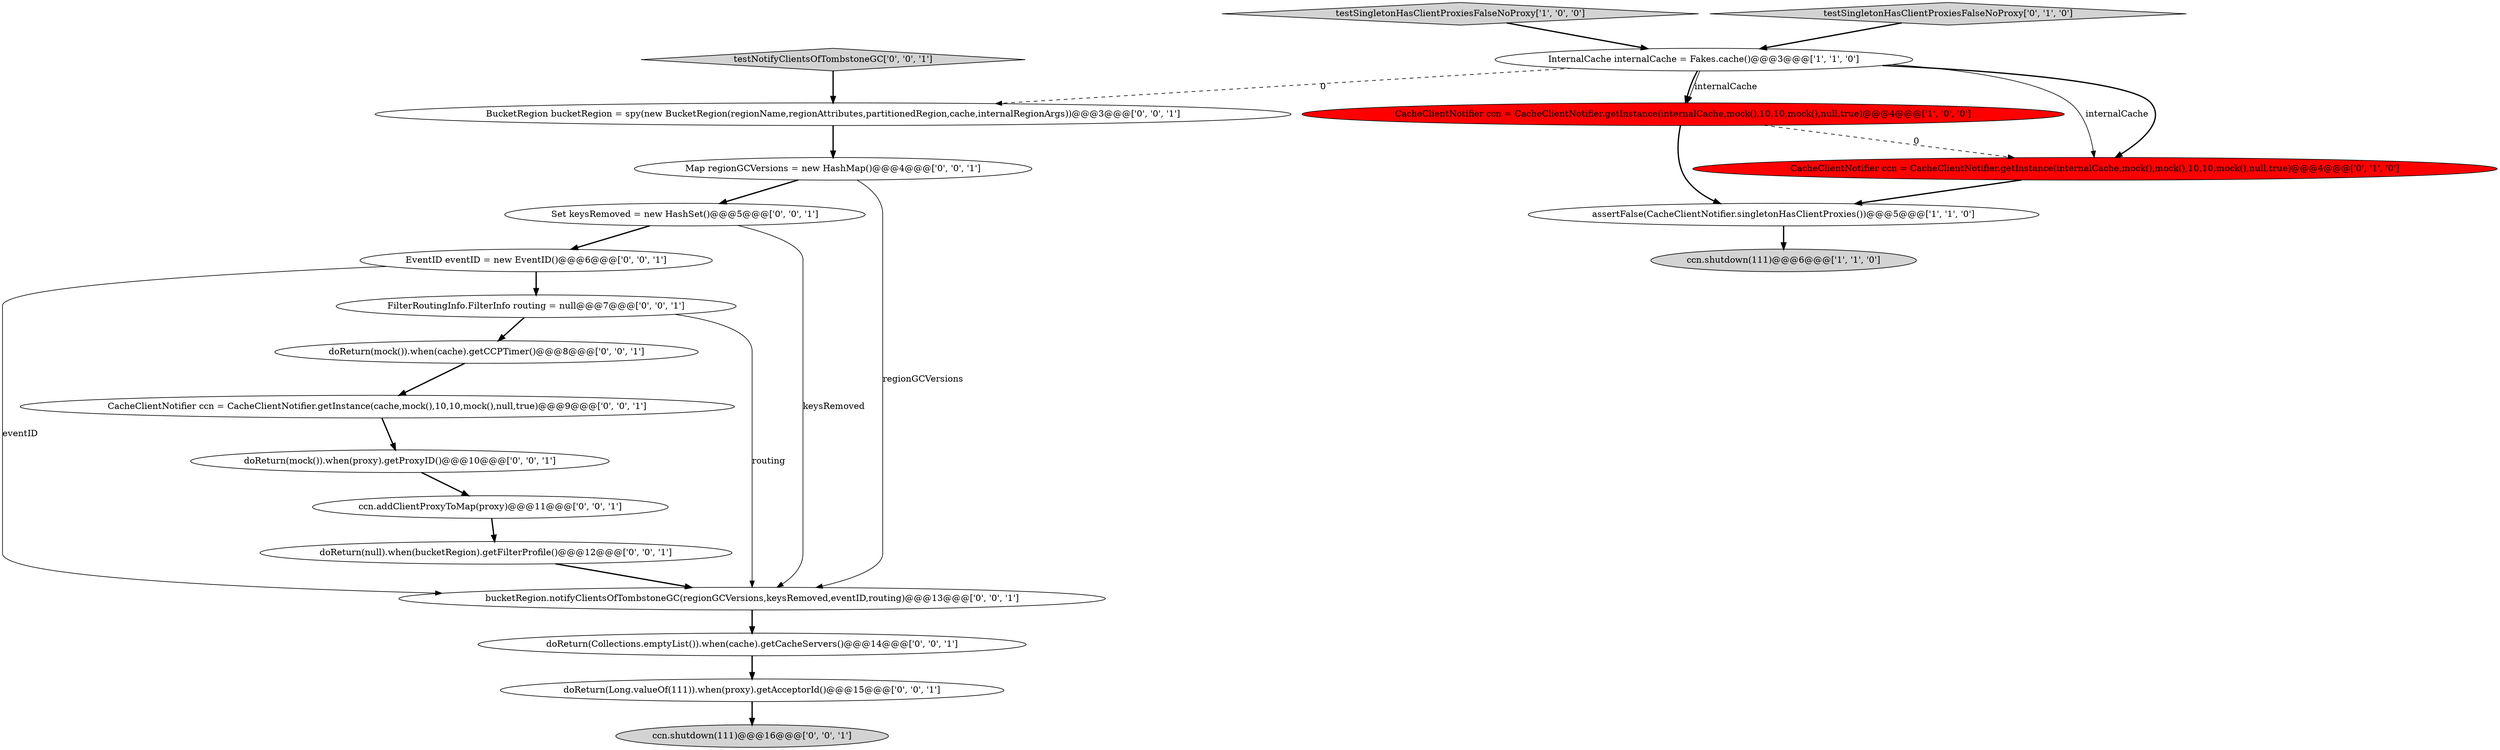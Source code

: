 digraph {
13 [style = filled, label = "doReturn(null).when(bucketRegion).getFilterProfile()@@@12@@@['0', '0', '1']", fillcolor = white, shape = ellipse image = "AAA0AAABBB3BBB"];
5 [style = filled, label = "CacheClientNotifier ccn = CacheClientNotifier.getInstance(internalCache,mock(),mock(),10,10,mock(),null,true)@@@4@@@['0', '1', '0']", fillcolor = red, shape = ellipse image = "AAA1AAABBB2BBB"];
11 [style = filled, label = "doReturn(mock()).when(cache).getCCPTimer()@@@8@@@['0', '0', '1']", fillcolor = white, shape = ellipse image = "AAA0AAABBB3BBB"];
4 [style = filled, label = "testSingletonHasClientProxiesFalseNoProxy['1', '0', '0']", fillcolor = lightgray, shape = diamond image = "AAA0AAABBB1BBB"];
3 [style = filled, label = "InternalCache internalCache = Fakes.cache()@@@3@@@['1', '1', '0']", fillcolor = white, shape = ellipse image = "AAA0AAABBB1BBB"];
12 [style = filled, label = "ccn.addClientProxyToMap(proxy)@@@11@@@['0', '0', '1']", fillcolor = white, shape = ellipse image = "AAA0AAABBB3BBB"];
0 [style = filled, label = "assertFalse(CacheClientNotifier.singletonHasClientProxies())@@@5@@@['1', '1', '0']", fillcolor = white, shape = ellipse image = "AAA0AAABBB1BBB"];
9 [style = filled, label = "doReturn(mock()).when(proxy).getProxyID()@@@10@@@['0', '0', '1']", fillcolor = white, shape = ellipse image = "AAA0AAABBB3BBB"];
2 [style = filled, label = "ccn.shutdown(111)@@@6@@@['1', '1', '0']", fillcolor = lightgray, shape = ellipse image = "AAA0AAABBB1BBB"];
7 [style = filled, label = "BucketRegion bucketRegion = spy(new BucketRegion(regionName,regionAttributes,partitionedRegion,cache,internalRegionArgs))@@@3@@@['0', '0', '1']", fillcolor = white, shape = ellipse image = "AAA0AAABBB3BBB"];
14 [style = filled, label = "Set keysRemoved = new HashSet()@@@5@@@['0', '0', '1']", fillcolor = white, shape = ellipse image = "AAA0AAABBB3BBB"];
17 [style = filled, label = "testNotifyClientsOfTombstoneGC['0', '0', '1']", fillcolor = lightgray, shape = diamond image = "AAA0AAABBB3BBB"];
16 [style = filled, label = "doReturn(Collections.emptyList()).when(cache).getCacheServers()@@@14@@@['0', '0', '1']", fillcolor = white, shape = ellipse image = "AAA0AAABBB3BBB"];
20 [style = filled, label = "CacheClientNotifier ccn = CacheClientNotifier.getInstance(cache,mock(),10,10,mock(),null,true)@@@9@@@['0', '0', '1']", fillcolor = white, shape = ellipse image = "AAA0AAABBB3BBB"];
8 [style = filled, label = "FilterRoutingInfo.FilterInfo routing = null@@@7@@@['0', '0', '1']", fillcolor = white, shape = ellipse image = "AAA0AAABBB3BBB"];
1 [style = filled, label = "CacheClientNotifier ccn = CacheClientNotifier.getInstance(internalCache,mock(),10,10,mock(),null,true)@@@4@@@['1', '0', '0']", fillcolor = red, shape = ellipse image = "AAA1AAABBB1BBB"];
15 [style = filled, label = "bucketRegion.notifyClientsOfTombstoneGC(regionGCVersions,keysRemoved,eventID,routing)@@@13@@@['0', '0', '1']", fillcolor = white, shape = ellipse image = "AAA0AAABBB3BBB"];
10 [style = filled, label = "EventID eventID = new EventID()@@@6@@@['0', '0', '1']", fillcolor = white, shape = ellipse image = "AAA0AAABBB3BBB"];
6 [style = filled, label = "testSingletonHasClientProxiesFalseNoProxy['0', '1', '0']", fillcolor = lightgray, shape = diamond image = "AAA0AAABBB2BBB"];
19 [style = filled, label = "ccn.shutdown(111)@@@16@@@['0', '0', '1']", fillcolor = lightgray, shape = ellipse image = "AAA0AAABBB3BBB"];
21 [style = filled, label = "doReturn(Long.valueOf(111)).when(proxy).getAcceptorId()@@@15@@@['0', '0', '1']", fillcolor = white, shape = ellipse image = "AAA0AAABBB3BBB"];
18 [style = filled, label = "Map regionGCVersions = new HashMap()@@@4@@@['0', '0', '1']", fillcolor = white, shape = ellipse image = "AAA0AAABBB3BBB"];
6->3 [style = bold, label=""];
4->3 [style = bold, label=""];
11->20 [style = bold, label=""];
14->15 [style = solid, label="keysRemoved"];
1->5 [style = dashed, label="0"];
3->1 [style = bold, label=""];
21->19 [style = bold, label=""];
20->9 [style = bold, label=""];
3->7 [style = dashed, label="0"];
0->2 [style = bold, label=""];
14->10 [style = bold, label=""];
10->15 [style = solid, label="eventID"];
1->0 [style = bold, label=""];
15->16 [style = bold, label=""];
18->15 [style = solid, label="regionGCVersions"];
3->5 [style = solid, label="internalCache"];
17->7 [style = bold, label=""];
12->13 [style = bold, label=""];
3->5 [style = bold, label=""];
10->8 [style = bold, label=""];
5->0 [style = bold, label=""];
16->21 [style = bold, label=""];
3->1 [style = solid, label="internalCache"];
8->15 [style = solid, label="routing"];
7->18 [style = bold, label=""];
9->12 [style = bold, label=""];
13->15 [style = bold, label=""];
8->11 [style = bold, label=""];
18->14 [style = bold, label=""];
}

